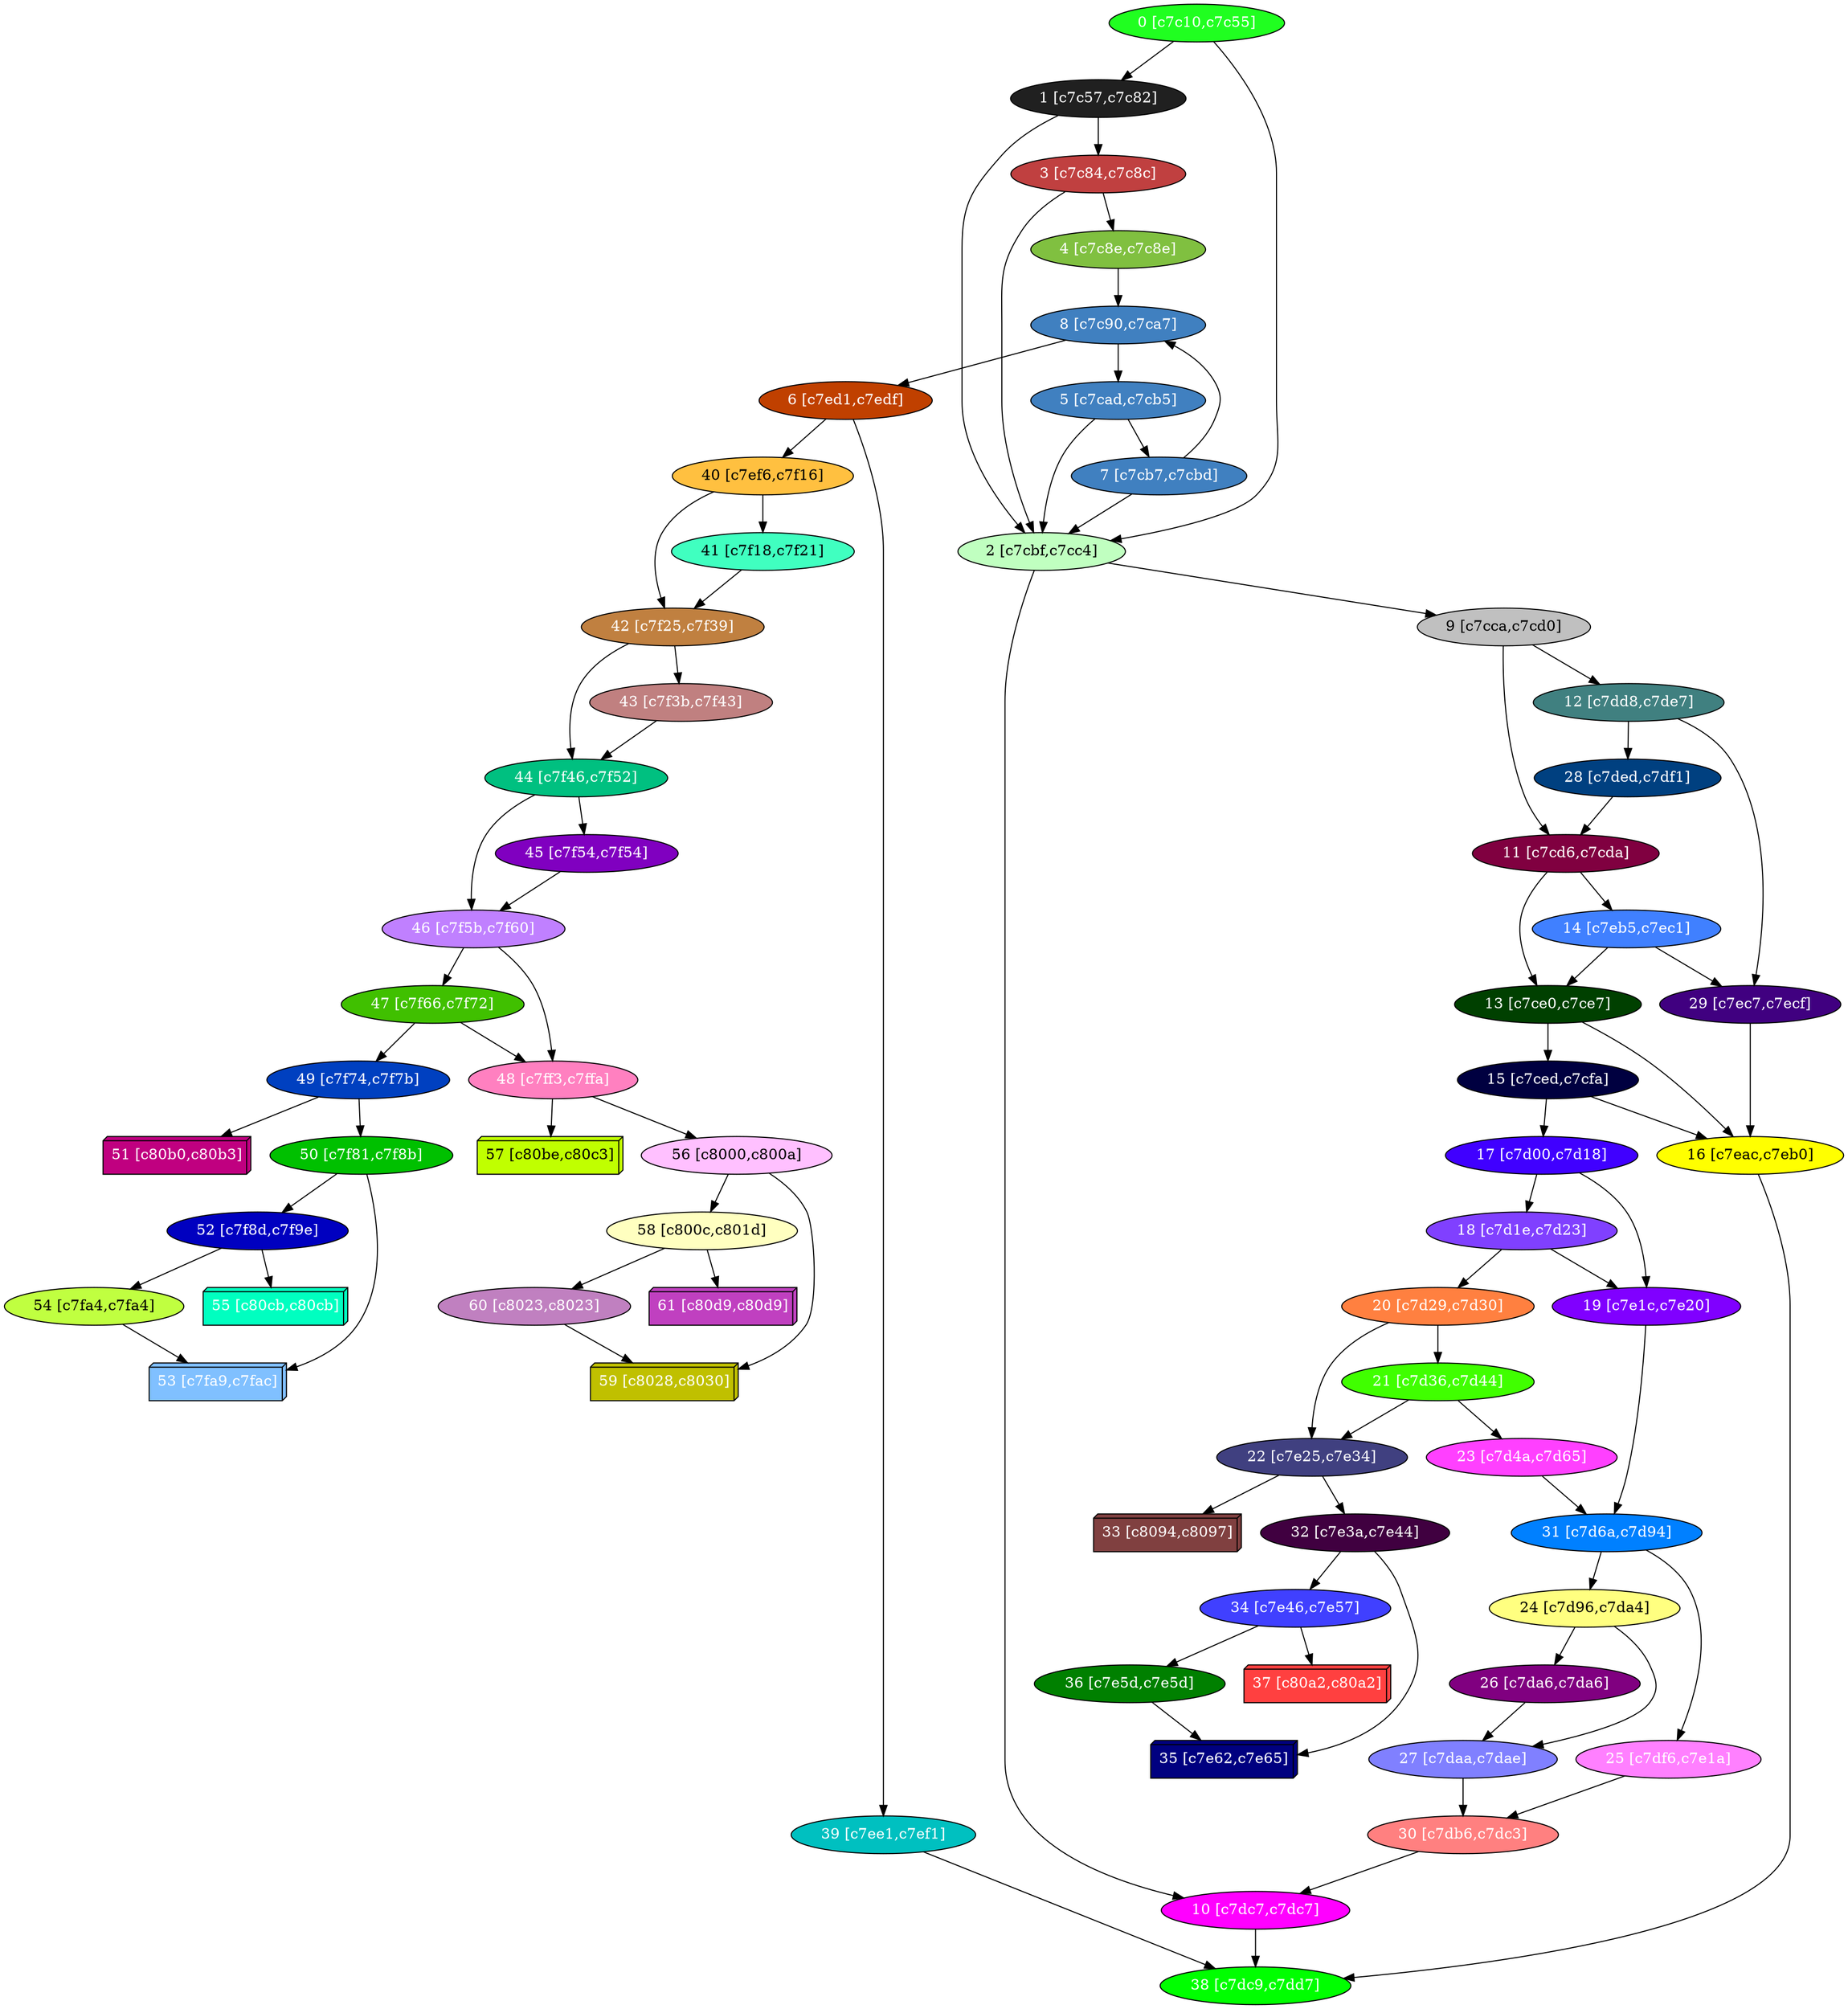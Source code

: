 diGraph libnss3{
	libnss3_0  [style=filled fillcolor="#20FF20" fontcolor="#ffffff" shape=oval label="0 [c7c10,c7c55]"]
	libnss3_1  [style=filled fillcolor="#202020" fontcolor="#ffffff" shape=oval label="1 [c7c57,c7c82]"]
	libnss3_2  [style=filled fillcolor="#C0FFC0" fontcolor="#000000" shape=oval label="2 [c7cbf,c7cc4]"]
	libnss3_3  [style=filled fillcolor="#C04040" fontcolor="#ffffff" shape=oval label="3 [c7c84,c7c8c]"]
	libnss3_4  [style=filled fillcolor="#80C040" fontcolor="#ffffff" shape=oval label="4 [c7c8e,c7c8e]"]
	libnss3_5  [style=filled fillcolor="#4080C0" fontcolor="#ffffff" shape=oval label="5 [c7cad,c7cb5]"]
	libnss3_6  [style=filled fillcolor="#C04000" fontcolor="#ffffff" shape=oval label="6 [c7ed1,c7edf]"]
	libnss3_7  [style=filled fillcolor="#4080C0" fontcolor="#ffffff" shape=oval label="7 [c7cb7,c7cbd]"]
	libnss3_8  [style=filled fillcolor="#4080C0" fontcolor="#ffffff" shape=oval label="8 [c7c90,c7ca7]"]
	libnss3_9  [style=filled fillcolor="#C0C0C0" fontcolor="#000000" shape=oval label="9 [c7cca,c7cd0]"]
	libnss3_a  [style=filled fillcolor="#FF00FF" fontcolor="#ffffff" shape=oval label="10 [c7dc7,c7dc7]"]
	libnss3_b  [style=filled fillcolor="#800040" fontcolor="#ffffff" shape=oval label="11 [c7cd6,c7cda]"]
	libnss3_c  [style=filled fillcolor="#408080" fontcolor="#ffffff" shape=oval label="12 [c7dd8,c7de7]"]
	libnss3_d  [style=filled fillcolor="#004000" fontcolor="#ffffff" shape=oval label="13 [c7ce0,c7ce7]"]
	libnss3_e  [style=filled fillcolor="#4080FF" fontcolor="#ffffff" shape=oval label="14 [c7eb5,c7ec1]"]
	libnss3_f  [style=filled fillcolor="#000040" fontcolor="#ffffff" shape=oval label="15 [c7ced,c7cfa]"]
	libnss3_10  [style=filled fillcolor="#FFFF00" fontcolor="#000000" shape=oval label="16 [c7eac,c7eb0]"]
	libnss3_11  [style=filled fillcolor="#4000FF" fontcolor="#ffffff" shape=oval label="17 [c7d00,c7d18]"]
	libnss3_12  [style=filled fillcolor="#8040FF" fontcolor="#ffffff" shape=oval label="18 [c7d1e,c7d23]"]
	libnss3_13  [style=filled fillcolor="#8000FF" fontcolor="#ffffff" shape=oval label="19 [c7e1c,c7e20]"]
	libnss3_14  [style=filled fillcolor="#FF8040" fontcolor="#ffffff" shape=oval label="20 [c7d29,c7d30]"]
	libnss3_15  [style=filled fillcolor="#40FF00" fontcolor="#ffffff" shape=oval label="21 [c7d36,c7d44]"]
	libnss3_16  [style=filled fillcolor="#404080" fontcolor="#ffffff" shape=oval label="22 [c7e25,c7e34]"]
	libnss3_17  [style=filled fillcolor="#FF40FF" fontcolor="#ffffff" shape=oval label="23 [c7d4a,c7d65]"]
	libnss3_18  [style=filled fillcolor="#FFFF80" fontcolor="#000000" shape=oval label="24 [c7d96,c7da4]"]
	libnss3_19  [style=filled fillcolor="#FF80FF" fontcolor="#ffffff" shape=oval label="25 [c7df6,c7e1a]"]
	libnss3_1a  [style=filled fillcolor="#800080" fontcolor="#ffffff" shape=oval label="26 [c7da6,c7da6]"]
	libnss3_1b  [style=filled fillcolor="#8080FF" fontcolor="#ffffff" shape=oval label="27 [c7daa,c7dae]"]
	libnss3_1c  [style=filled fillcolor="#004080" fontcolor="#ffffff" shape=oval label="28 [c7ded,c7df1]"]
	libnss3_1d  [style=filled fillcolor="#400080" fontcolor="#ffffff" shape=oval label="29 [c7ec7,c7ecf]"]
	libnss3_1e  [style=filled fillcolor="#FF8080" fontcolor="#ffffff" shape=oval label="30 [c7db6,c7dc3]"]
	libnss3_1f  [style=filled fillcolor="#0080FF" fontcolor="#ffffff" shape=oval label="31 [c7d6a,c7d94]"]
	libnss3_20  [style=filled fillcolor="#400040" fontcolor="#ffffff" shape=oval label="32 [c7e3a,c7e44]"]
	libnss3_21  [style=filled fillcolor="#804040" fontcolor="#ffffff" shape=box3d label="33 [c8094,c8097]"]
	libnss3_22  [style=filled fillcolor="#4040FF" fontcolor="#ffffff" shape=oval label="34 [c7e46,c7e57]"]
	libnss3_23  [style=filled fillcolor="#000080" fontcolor="#ffffff" shape=box3d label="35 [c7e62,c7e65]"]
	libnss3_24  [style=filled fillcolor="#008000" fontcolor="#ffffff" shape=oval label="36 [c7e5d,c7e5d]"]
	libnss3_25  [style=filled fillcolor="#FF4040" fontcolor="#ffffff" shape=box3d label="37 [c80a2,c80a2]"]
	libnss3_26  [style=filled fillcolor="#00FF00" fontcolor="#ffffff" shape=oval label="38 [c7dc9,c7dd7]"]
	libnss3_27  [style=filled fillcolor="#00C0C0" fontcolor="#ffffff" shape=oval label="39 [c7ee1,c7ef1]"]
	libnss3_28  [style=filled fillcolor="#FFC040" fontcolor="#000000" shape=oval label="40 [c7ef6,c7f16]"]
	libnss3_29  [style=filled fillcolor="#40FFC0" fontcolor="#000000" shape=oval label="41 [c7f18,c7f21]"]
	libnss3_2a  [style=filled fillcolor="#C08040" fontcolor="#ffffff" shape=oval label="42 [c7f25,c7f39]"]
	libnss3_2b  [style=filled fillcolor="#C08080" fontcolor="#ffffff" shape=oval label="43 [c7f3b,c7f43]"]
	libnss3_2c  [style=filled fillcolor="#00C080" fontcolor="#ffffff" shape=oval label="44 [c7f46,c7f52]"]
	libnss3_2d  [style=filled fillcolor="#8000C0" fontcolor="#ffffff" shape=oval label="45 [c7f54,c7f54]"]
	libnss3_2e  [style=filled fillcolor="#C080FF" fontcolor="#ffffff" shape=oval label="46 [c7f5b,c7f60]"]
	libnss3_2f  [style=filled fillcolor="#40C000" fontcolor="#ffffff" shape=oval label="47 [c7f66,c7f72]"]
	libnss3_30  [style=filled fillcolor="#FF80C0" fontcolor="#ffffff" shape=oval label="48 [c7ff3,c7ffa]"]
	libnss3_31  [style=filled fillcolor="#0040C0" fontcolor="#ffffff" shape=oval label="49 [c7f74,c7f7b]"]
	libnss3_32  [style=filled fillcolor="#00C000" fontcolor="#ffffff" shape=oval label="50 [c7f81,c7f8b]"]
	libnss3_33  [style=filled fillcolor="#C00080" fontcolor="#ffffff" shape=box3d label="51 [c80b0,c80b3]"]
	libnss3_34  [style=filled fillcolor="#0000C0" fontcolor="#ffffff" shape=oval label="52 [c7f8d,c7f9e]"]
	libnss3_35  [style=filled fillcolor="#80C0FF" fontcolor="#ffffff" shape=box3d label="53 [c7fa9,c7fac]"]
	libnss3_36  [style=filled fillcolor="#C0FF40" fontcolor="#000000" shape=oval label="54 [c7fa4,c7fa4]"]
	libnss3_37  [style=filled fillcolor="#00FFC0" fontcolor="#ffffff" shape=box3d label="55 [c80cb,c80cb]"]
	libnss3_38  [style=filled fillcolor="#FFC0FF" fontcolor="#000000" shape=oval label="56 [c8000,c800a]"]
	libnss3_39  [style=filled fillcolor="#C0FF00" fontcolor="#000000" shape=box3d label="57 [c80be,c80c3]"]
	libnss3_3a  [style=filled fillcolor="#FFFFC0" fontcolor="#000000" shape=oval label="58 [c800c,c801d]"]
	libnss3_3b  [style=filled fillcolor="#C0C000" fontcolor="#ffffff" shape=box3d label="59 [c8028,c8030]"]
	libnss3_3c  [style=filled fillcolor="#C080C0" fontcolor="#ffffff" shape=oval label="60 [c8023,c8023]"]
	libnss3_3d  [style=filled fillcolor="#C040C0" fontcolor="#ffffff" shape=box3d label="61 [c80d9,c80d9]"]

	libnss3_0 -> libnss3_1
	libnss3_0 -> libnss3_2
	libnss3_1 -> libnss3_2
	libnss3_1 -> libnss3_3
	libnss3_2 -> libnss3_9
	libnss3_2 -> libnss3_a
	libnss3_3 -> libnss3_2
	libnss3_3 -> libnss3_4
	libnss3_4 -> libnss3_8
	libnss3_5 -> libnss3_2
	libnss3_5 -> libnss3_7
	libnss3_6 -> libnss3_27
	libnss3_6 -> libnss3_28
	libnss3_7 -> libnss3_2
	libnss3_7 -> libnss3_8
	libnss3_8 -> libnss3_5
	libnss3_8 -> libnss3_6
	libnss3_9 -> libnss3_b
	libnss3_9 -> libnss3_c
	libnss3_a -> libnss3_26
	libnss3_b -> libnss3_d
	libnss3_b -> libnss3_e
	libnss3_c -> libnss3_1c
	libnss3_c -> libnss3_1d
	libnss3_d -> libnss3_f
	libnss3_d -> libnss3_10
	libnss3_e -> libnss3_d
	libnss3_e -> libnss3_1d
	libnss3_f -> libnss3_10
	libnss3_f -> libnss3_11
	libnss3_10 -> libnss3_26
	libnss3_11 -> libnss3_12
	libnss3_11 -> libnss3_13
	libnss3_12 -> libnss3_13
	libnss3_12 -> libnss3_14
	libnss3_13 -> libnss3_1f
	libnss3_14 -> libnss3_15
	libnss3_14 -> libnss3_16
	libnss3_15 -> libnss3_16
	libnss3_15 -> libnss3_17
	libnss3_16 -> libnss3_20
	libnss3_16 -> libnss3_21
	libnss3_17 -> libnss3_1f
	libnss3_18 -> libnss3_1a
	libnss3_18 -> libnss3_1b
	libnss3_19 -> libnss3_1e
	libnss3_1a -> libnss3_1b
	libnss3_1b -> libnss3_1e
	libnss3_1c -> libnss3_b
	libnss3_1d -> libnss3_10
	libnss3_1e -> libnss3_a
	libnss3_1f -> libnss3_18
	libnss3_1f -> libnss3_19
	libnss3_20 -> libnss3_22
	libnss3_20 -> libnss3_23
	libnss3_22 -> libnss3_24
	libnss3_22 -> libnss3_25
	libnss3_24 -> libnss3_23
	libnss3_27 -> libnss3_26
	libnss3_28 -> libnss3_29
	libnss3_28 -> libnss3_2a
	libnss3_29 -> libnss3_2a
	libnss3_2a -> libnss3_2b
	libnss3_2a -> libnss3_2c
	libnss3_2b -> libnss3_2c
	libnss3_2c -> libnss3_2d
	libnss3_2c -> libnss3_2e
	libnss3_2d -> libnss3_2e
	libnss3_2e -> libnss3_2f
	libnss3_2e -> libnss3_30
	libnss3_2f -> libnss3_30
	libnss3_2f -> libnss3_31
	libnss3_30 -> libnss3_38
	libnss3_30 -> libnss3_39
	libnss3_31 -> libnss3_32
	libnss3_31 -> libnss3_33
	libnss3_32 -> libnss3_34
	libnss3_32 -> libnss3_35
	libnss3_34 -> libnss3_36
	libnss3_34 -> libnss3_37
	libnss3_36 -> libnss3_35
	libnss3_38 -> libnss3_3a
	libnss3_38 -> libnss3_3b
	libnss3_3a -> libnss3_3c
	libnss3_3a -> libnss3_3d
	libnss3_3c -> libnss3_3b
}